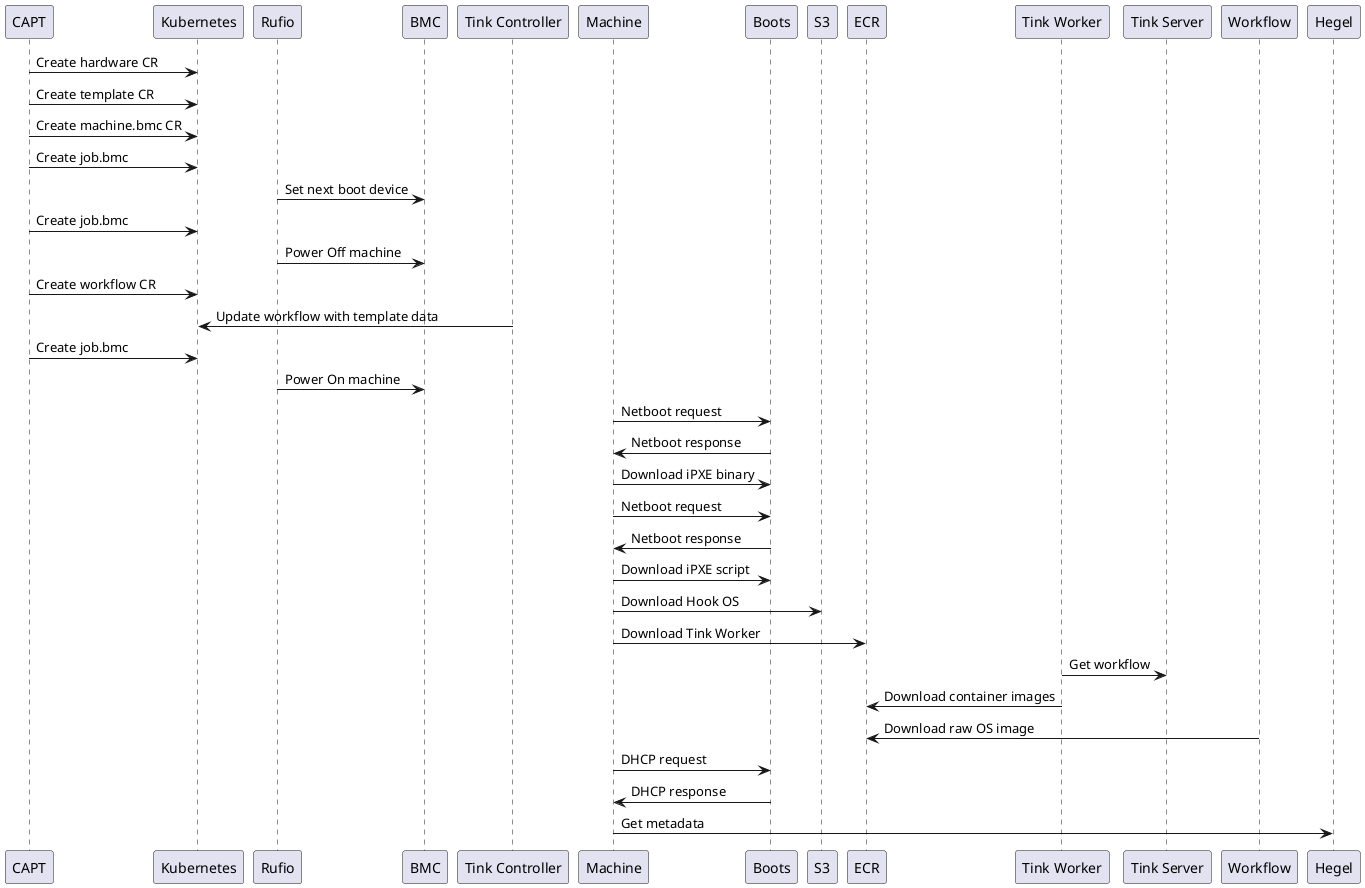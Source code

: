 @startuml Tinkerbell

CAPT -> Kubernetes: Create hardware CR
CAPT -> Kubernetes: Create template CR

CAPT -> Kubernetes: Create machine.bmc CR
CAPT -> Kubernetes: Create job.bmc
Rufio -> BMC: Set next boot device
CAPT -> Kubernetes: Create job.bmc
Rufio -> BMC: Power Off machine
CAPT -> Kubernetes: Create workflow CR
"Tink Controller" -> Kubernetes: Update workflow with template data
CAPT -> Kubernetes: Create job.bmc
Rufio -> BMC: Power On machine
Machine -> Boots: Netboot request
Boots -> Machine: Netboot response
Machine -> Boots: Download iPXE binary
Machine -> Boots: Netboot request
Boots -> Machine: Netboot response
Machine -> Boots: Download iPXE script
Machine -> S3: Download Hook OS
Machine -> ECR: Download Tink Worker
"Tink Worker" -> "Tink Server": Get workflow
"Tink Worker" -> ECR: Download container images
Workflow -> ECR: Download raw OS image
Machine -> Boots: DHCP request
Boots -> Machine: DHCP response
Machine -> Hegel: Get metadata




@enduml